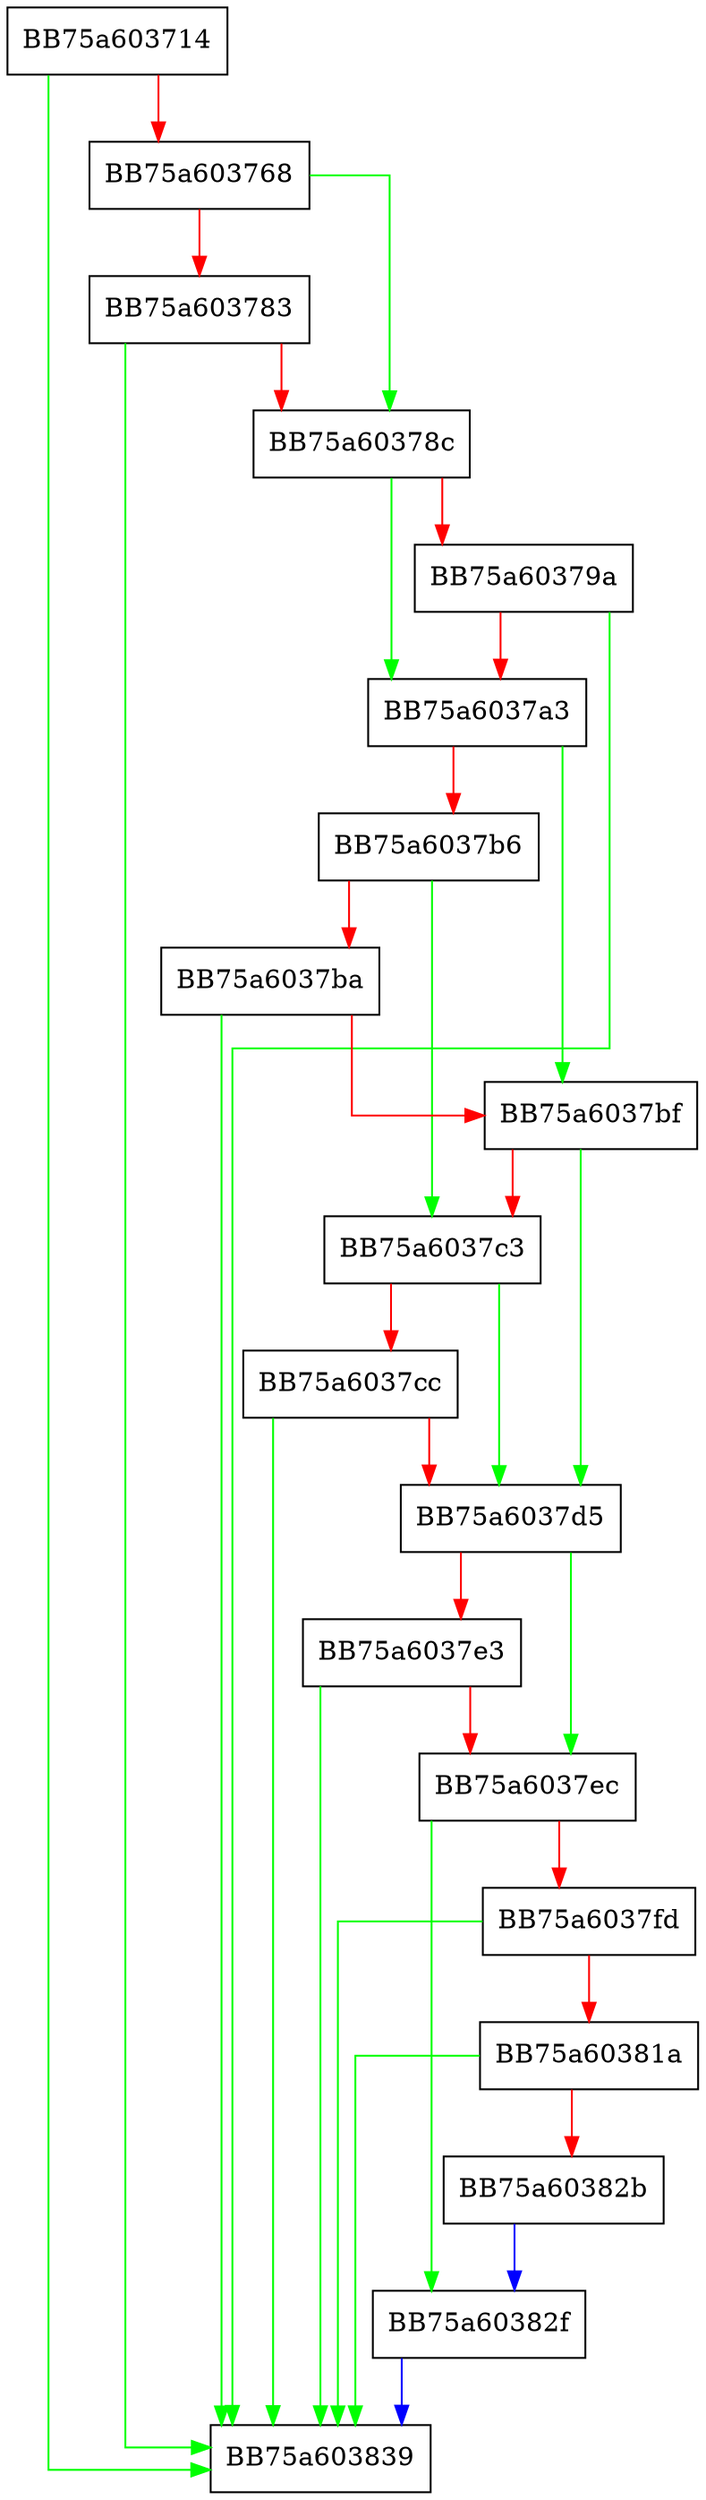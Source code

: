 digraph nUFSP_LoadHeader {
  node [shape="box"];
  graph [splines=ortho];
  BB75a603714 -> BB75a603839 [color="green"];
  BB75a603714 -> BB75a603768 [color="red"];
  BB75a603768 -> BB75a60378c [color="green"];
  BB75a603768 -> BB75a603783 [color="red"];
  BB75a603783 -> BB75a603839 [color="green"];
  BB75a603783 -> BB75a60378c [color="red"];
  BB75a60378c -> BB75a6037a3 [color="green"];
  BB75a60378c -> BB75a60379a [color="red"];
  BB75a60379a -> BB75a603839 [color="green"];
  BB75a60379a -> BB75a6037a3 [color="red"];
  BB75a6037a3 -> BB75a6037bf [color="green"];
  BB75a6037a3 -> BB75a6037b6 [color="red"];
  BB75a6037b6 -> BB75a6037c3 [color="green"];
  BB75a6037b6 -> BB75a6037ba [color="red"];
  BB75a6037ba -> BB75a603839 [color="green"];
  BB75a6037ba -> BB75a6037bf [color="red"];
  BB75a6037bf -> BB75a6037d5 [color="green"];
  BB75a6037bf -> BB75a6037c3 [color="red"];
  BB75a6037c3 -> BB75a6037d5 [color="green"];
  BB75a6037c3 -> BB75a6037cc [color="red"];
  BB75a6037cc -> BB75a603839 [color="green"];
  BB75a6037cc -> BB75a6037d5 [color="red"];
  BB75a6037d5 -> BB75a6037ec [color="green"];
  BB75a6037d5 -> BB75a6037e3 [color="red"];
  BB75a6037e3 -> BB75a603839 [color="green"];
  BB75a6037e3 -> BB75a6037ec [color="red"];
  BB75a6037ec -> BB75a60382f [color="green"];
  BB75a6037ec -> BB75a6037fd [color="red"];
  BB75a6037fd -> BB75a603839 [color="green"];
  BB75a6037fd -> BB75a60381a [color="red"];
  BB75a60381a -> BB75a603839 [color="green"];
  BB75a60381a -> BB75a60382b [color="red"];
  BB75a60382b -> BB75a60382f [color="blue"];
  BB75a60382f -> BB75a603839 [color="blue"];
}